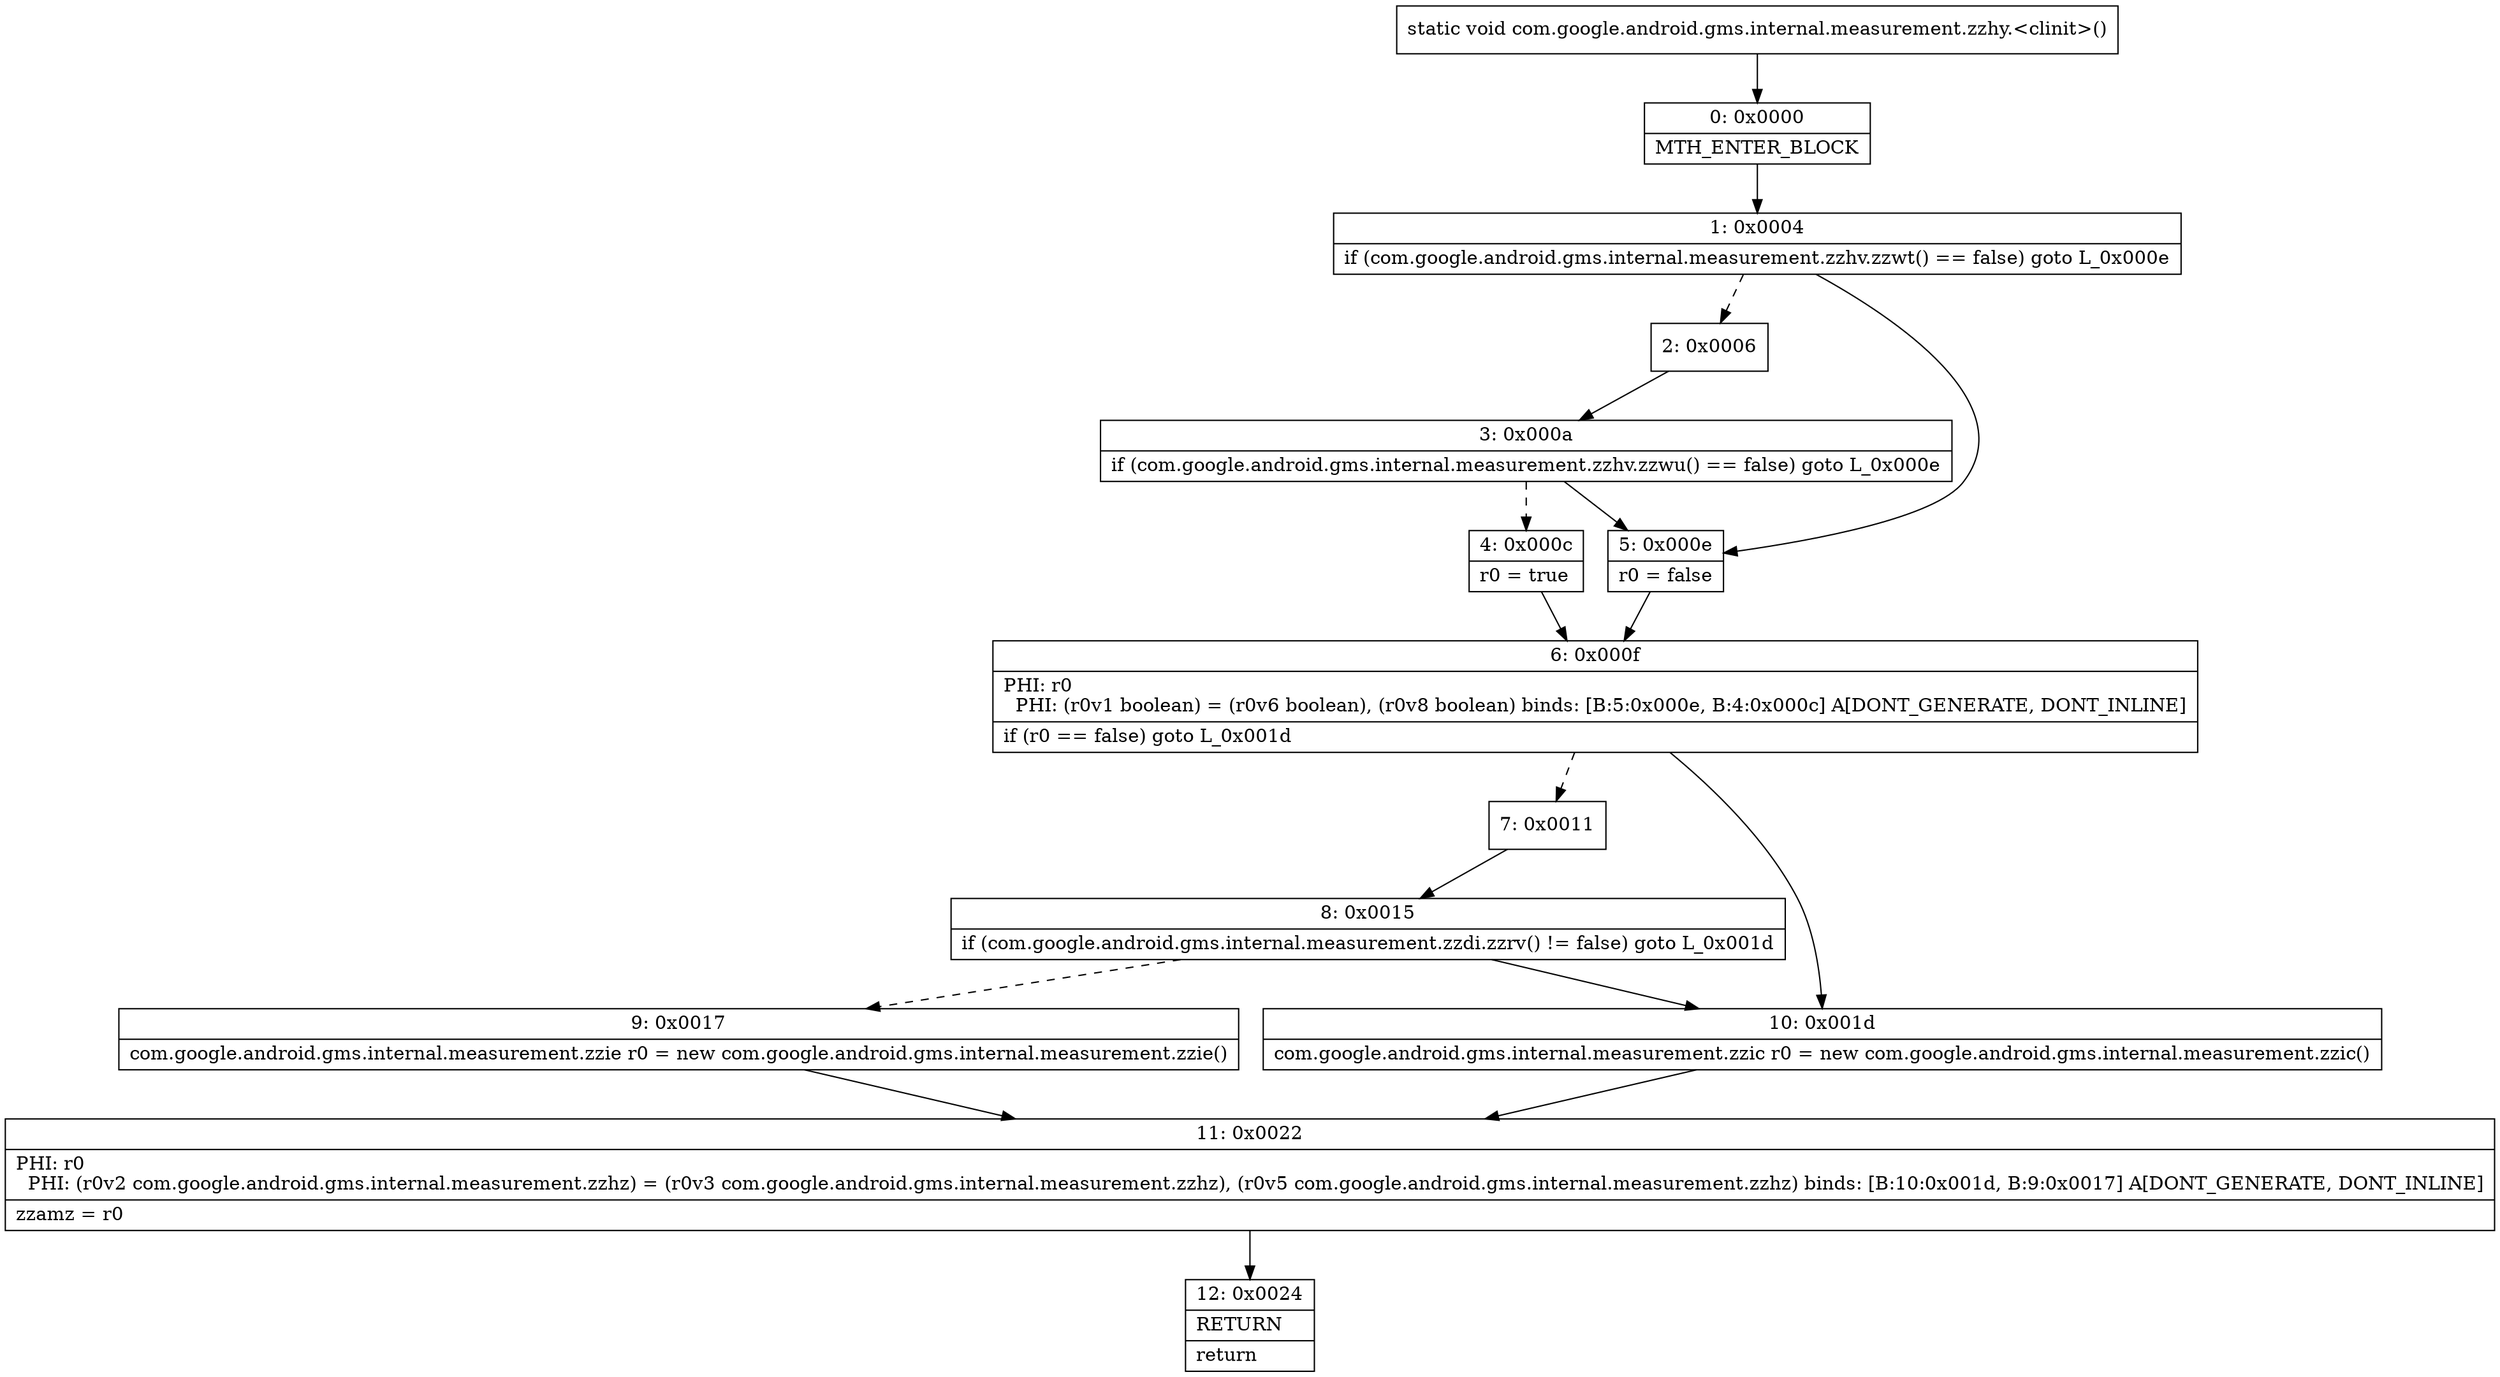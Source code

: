 digraph "CFG forcom.google.android.gms.internal.measurement.zzhy.\<clinit\>()V" {
Node_0 [shape=record,label="{0\:\ 0x0000|MTH_ENTER_BLOCK\l}"];
Node_1 [shape=record,label="{1\:\ 0x0004|if (com.google.android.gms.internal.measurement.zzhv.zzwt() == false) goto L_0x000e\l}"];
Node_2 [shape=record,label="{2\:\ 0x0006}"];
Node_3 [shape=record,label="{3\:\ 0x000a|if (com.google.android.gms.internal.measurement.zzhv.zzwu() == false) goto L_0x000e\l}"];
Node_4 [shape=record,label="{4\:\ 0x000c|r0 = true\l}"];
Node_5 [shape=record,label="{5\:\ 0x000e|r0 = false\l}"];
Node_6 [shape=record,label="{6\:\ 0x000f|PHI: r0 \l  PHI: (r0v1 boolean) = (r0v6 boolean), (r0v8 boolean) binds: [B:5:0x000e, B:4:0x000c] A[DONT_GENERATE, DONT_INLINE]\l|if (r0 == false) goto L_0x001d\l}"];
Node_7 [shape=record,label="{7\:\ 0x0011}"];
Node_8 [shape=record,label="{8\:\ 0x0015|if (com.google.android.gms.internal.measurement.zzdi.zzrv() != false) goto L_0x001d\l}"];
Node_9 [shape=record,label="{9\:\ 0x0017|com.google.android.gms.internal.measurement.zzie r0 = new com.google.android.gms.internal.measurement.zzie()\l}"];
Node_10 [shape=record,label="{10\:\ 0x001d|com.google.android.gms.internal.measurement.zzic r0 = new com.google.android.gms.internal.measurement.zzic()\l}"];
Node_11 [shape=record,label="{11\:\ 0x0022|PHI: r0 \l  PHI: (r0v2 com.google.android.gms.internal.measurement.zzhz) = (r0v3 com.google.android.gms.internal.measurement.zzhz), (r0v5 com.google.android.gms.internal.measurement.zzhz) binds: [B:10:0x001d, B:9:0x0017] A[DONT_GENERATE, DONT_INLINE]\l|zzamz = r0\l}"];
Node_12 [shape=record,label="{12\:\ 0x0024|RETURN\l|return\l}"];
MethodNode[shape=record,label="{static void com.google.android.gms.internal.measurement.zzhy.\<clinit\>() }"];
MethodNode -> Node_0;
Node_0 -> Node_1;
Node_1 -> Node_2[style=dashed];
Node_1 -> Node_5;
Node_2 -> Node_3;
Node_3 -> Node_4[style=dashed];
Node_3 -> Node_5;
Node_4 -> Node_6;
Node_5 -> Node_6;
Node_6 -> Node_7[style=dashed];
Node_6 -> Node_10;
Node_7 -> Node_8;
Node_8 -> Node_9[style=dashed];
Node_8 -> Node_10;
Node_9 -> Node_11;
Node_10 -> Node_11;
Node_11 -> Node_12;
}

